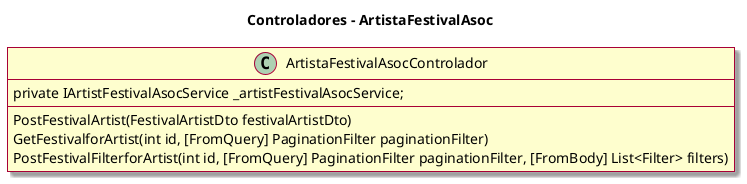 @startuml presentacion
skin rose
skinparam linetype polyline

title Controladores - ArtistaFestivalAsoc

class ArtistaFestivalAsocControlador {
    private IArtistFestivalAsocService _artistFestivalAsocService;
    PostFestivalArtist(FestivalArtistDto festivalArtistDto)
    GetFestivalforArtist(int id, [FromQuery] PaginationFilter paginationFilter)
    PostFestivalFilterforArtist(int id, [FromQuery] PaginationFilter paginationFilter, [FromBody] List<Filter> filters)
}
@enduml